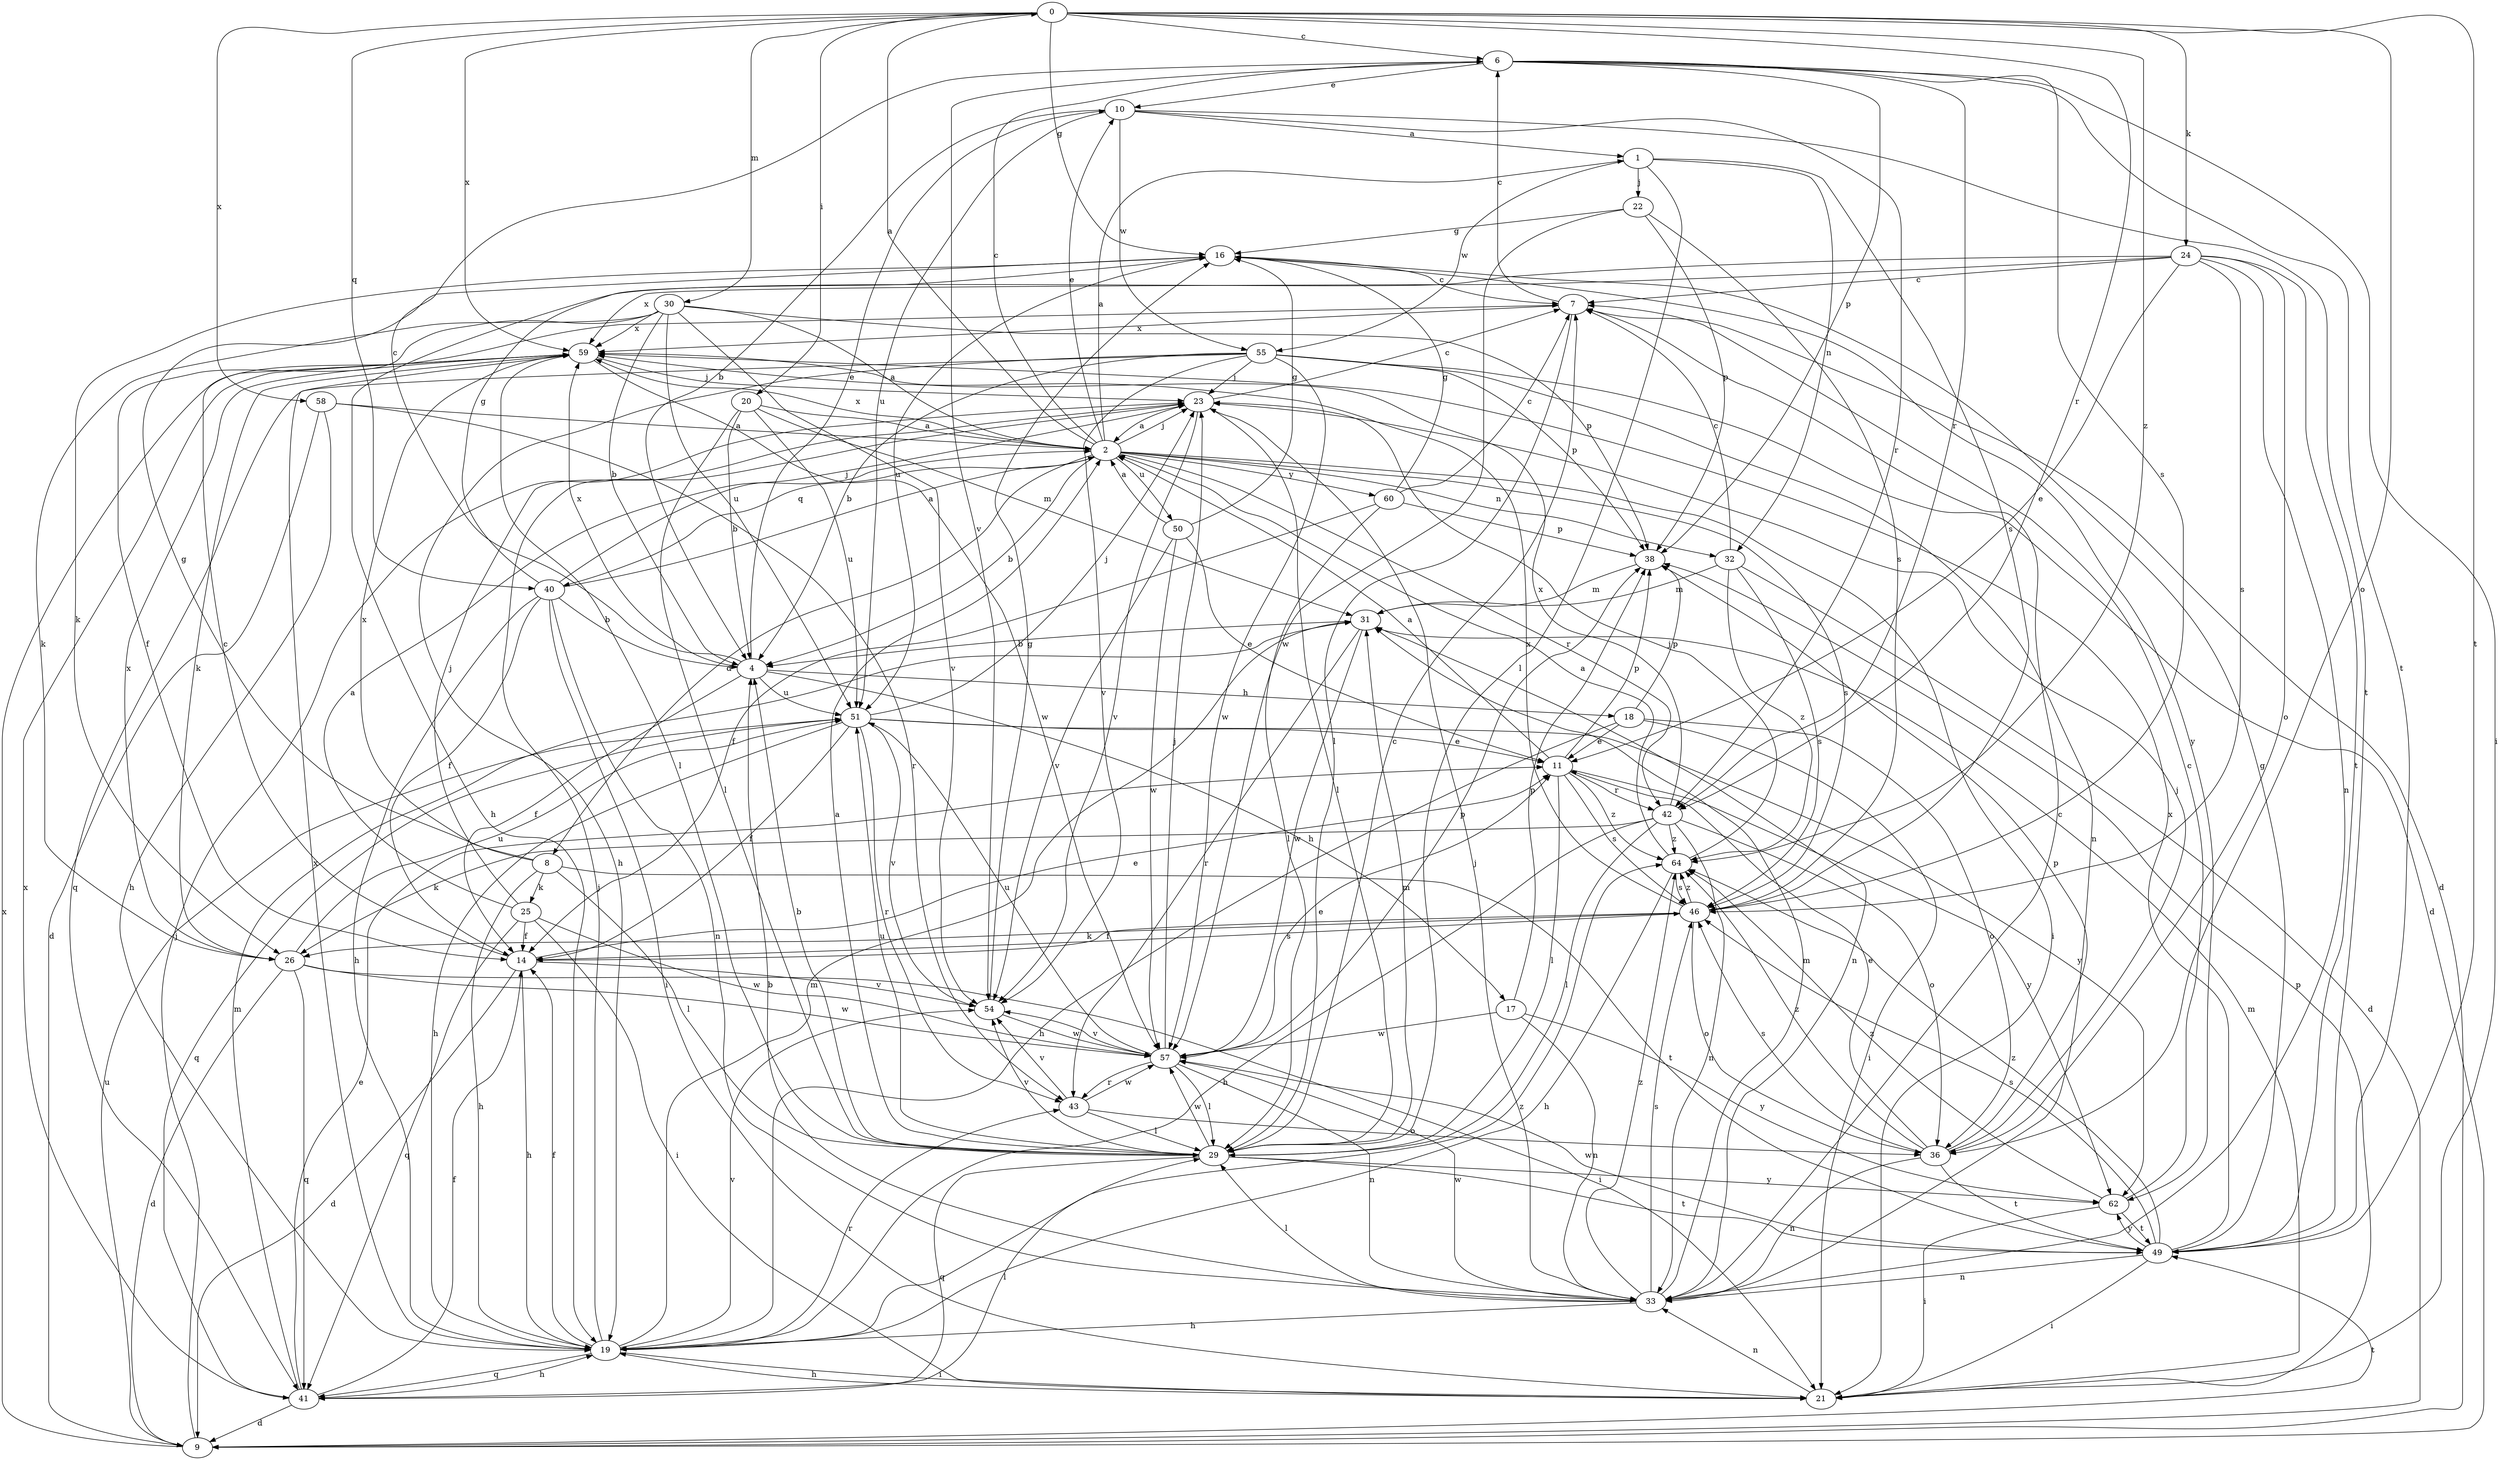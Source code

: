 strict digraph  {
0;
1;
2;
4;
6;
7;
8;
9;
10;
11;
14;
16;
17;
18;
19;
20;
21;
22;
23;
24;
25;
26;
29;
30;
31;
32;
33;
36;
38;
40;
41;
42;
43;
46;
49;
50;
51;
54;
55;
57;
58;
59;
60;
62;
64;
0 -> 6  [label=c];
0 -> 16  [label=g];
0 -> 20  [label=i];
0 -> 24  [label=k];
0 -> 30  [label=m];
0 -> 36  [label=o];
0 -> 40  [label=q];
0 -> 42  [label=r];
0 -> 49  [label=t];
0 -> 58  [label=x];
0 -> 59  [label=x];
0 -> 64  [label=z];
1 -> 22  [label=j];
1 -> 29  [label=l];
1 -> 32  [label=n];
1 -> 46  [label=s];
1 -> 55  [label=w];
2 -> 0  [label=a];
2 -> 1  [label=a];
2 -> 4  [label=b];
2 -> 6  [label=c];
2 -> 8  [label=d];
2 -> 10  [label=e];
2 -> 21  [label=i];
2 -> 23  [label=j];
2 -> 32  [label=n];
2 -> 40  [label=q];
2 -> 42  [label=r];
2 -> 46  [label=s];
2 -> 50  [label=u];
2 -> 59  [label=x];
2 -> 60  [label=y];
4 -> 6  [label=c];
4 -> 10  [label=e];
4 -> 14  [label=f];
4 -> 17  [label=h];
4 -> 18  [label=h];
4 -> 51  [label=u];
4 -> 59  [label=x];
6 -> 10  [label=e];
6 -> 21  [label=i];
6 -> 38  [label=p];
6 -> 42  [label=r];
6 -> 46  [label=s];
6 -> 49  [label=t];
6 -> 54  [label=v];
7 -> 6  [label=c];
7 -> 9  [label=d];
7 -> 29  [label=l];
7 -> 59  [label=x];
8 -> 16  [label=g];
8 -> 19  [label=h];
8 -> 25  [label=k];
8 -> 29  [label=l];
8 -> 49  [label=t];
8 -> 59  [label=x];
9 -> 23  [label=j];
9 -> 49  [label=t];
9 -> 51  [label=u];
9 -> 59  [label=x];
10 -> 1  [label=a];
10 -> 4  [label=b];
10 -> 42  [label=r];
10 -> 49  [label=t];
10 -> 51  [label=u];
10 -> 55  [label=w];
11 -> 2  [label=a];
11 -> 29  [label=l];
11 -> 38  [label=p];
11 -> 42  [label=r];
11 -> 46  [label=s];
11 -> 62  [label=y];
11 -> 64  [label=z];
14 -> 7  [label=c];
14 -> 9  [label=d];
14 -> 11  [label=e];
14 -> 19  [label=h];
14 -> 46  [label=s];
14 -> 54  [label=v];
16 -> 7  [label=c];
16 -> 26  [label=k];
16 -> 51  [label=u];
16 -> 62  [label=y];
17 -> 33  [label=n];
17 -> 38  [label=p];
17 -> 57  [label=w];
17 -> 62  [label=y];
18 -> 11  [label=e];
18 -> 19  [label=h];
18 -> 21  [label=i];
18 -> 36  [label=o];
18 -> 38  [label=p];
19 -> 14  [label=f];
19 -> 21  [label=i];
19 -> 23  [label=j];
19 -> 31  [label=m];
19 -> 41  [label=q];
19 -> 43  [label=r];
19 -> 54  [label=v];
19 -> 59  [label=x];
19 -> 64  [label=z];
20 -> 2  [label=a];
20 -> 4  [label=b];
20 -> 29  [label=l];
20 -> 31  [label=m];
20 -> 51  [label=u];
21 -> 19  [label=h];
21 -> 31  [label=m];
21 -> 33  [label=n];
21 -> 38  [label=p];
22 -> 16  [label=g];
22 -> 38  [label=p];
22 -> 46  [label=s];
22 -> 57  [label=w];
23 -> 2  [label=a];
23 -> 7  [label=c];
23 -> 29  [label=l];
23 -> 54  [label=v];
24 -> 7  [label=c];
24 -> 11  [label=e];
24 -> 19  [label=h];
24 -> 33  [label=n];
24 -> 36  [label=o];
24 -> 46  [label=s];
24 -> 49  [label=t];
24 -> 59  [label=x];
25 -> 2  [label=a];
25 -> 14  [label=f];
25 -> 21  [label=i];
25 -> 23  [label=j];
25 -> 41  [label=q];
25 -> 57  [label=w];
26 -> 9  [label=d];
26 -> 21  [label=i];
26 -> 41  [label=q];
26 -> 51  [label=u];
26 -> 57  [label=w];
26 -> 59  [label=x];
29 -> 2  [label=a];
29 -> 4  [label=b];
29 -> 7  [label=c];
29 -> 31  [label=m];
29 -> 41  [label=q];
29 -> 49  [label=t];
29 -> 51  [label=u];
29 -> 54  [label=v];
29 -> 57  [label=w];
29 -> 62  [label=y];
30 -> 2  [label=a];
30 -> 4  [label=b];
30 -> 14  [label=f];
30 -> 26  [label=k];
30 -> 38  [label=p];
30 -> 51  [label=u];
30 -> 54  [label=v];
30 -> 59  [label=x];
31 -> 4  [label=b];
31 -> 33  [label=n];
31 -> 43  [label=r];
31 -> 57  [label=w];
32 -> 7  [label=c];
32 -> 9  [label=d];
32 -> 31  [label=m];
32 -> 46  [label=s];
32 -> 64  [label=z];
33 -> 4  [label=b];
33 -> 7  [label=c];
33 -> 19  [label=h];
33 -> 23  [label=j];
33 -> 29  [label=l];
33 -> 31  [label=m];
33 -> 46  [label=s];
33 -> 57  [label=w];
33 -> 64  [label=z];
36 -> 11  [label=e];
36 -> 23  [label=j];
36 -> 33  [label=n];
36 -> 38  [label=p];
36 -> 46  [label=s];
36 -> 49  [label=t];
36 -> 64  [label=z];
38 -> 31  [label=m];
40 -> 2  [label=a];
40 -> 4  [label=b];
40 -> 14  [label=f];
40 -> 16  [label=g];
40 -> 19  [label=h];
40 -> 21  [label=i];
40 -> 23  [label=j];
40 -> 33  [label=n];
41 -> 9  [label=d];
41 -> 11  [label=e];
41 -> 14  [label=f];
41 -> 19  [label=h];
41 -> 29  [label=l];
41 -> 31  [label=m];
41 -> 59  [label=x];
42 -> 19  [label=h];
42 -> 26  [label=k];
42 -> 29  [label=l];
42 -> 33  [label=n];
42 -> 36  [label=o];
42 -> 59  [label=x];
42 -> 64  [label=z];
43 -> 29  [label=l];
43 -> 36  [label=o];
43 -> 54  [label=v];
43 -> 57  [label=w];
46 -> 14  [label=f];
46 -> 26  [label=k];
46 -> 36  [label=o];
46 -> 59  [label=x];
46 -> 64  [label=z];
49 -> 16  [label=g];
49 -> 21  [label=i];
49 -> 33  [label=n];
49 -> 46  [label=s];
49 -> 57  [label=w];
49 -> 59  [label=x];
49 -> 62  [label=y];
49 -> 64  [label=z];
50 -> 2  [label=a];
50 -> 11  [label=e];
50 -> 16  [label=g];
50 -> 54  [label=v];
50 -> 57  [label=w];
51 -> 11  [label=e];
51 -> 14  [label=f];
51 -> 19  [label=h];
51 -> 23  [label=j];
51 -> 41  [label=q];
51 -> 43  [label=r];
51 -> 54  [label=v];
51 -> 62  [label=y];
54 -> 16  [label=g];
54 -> 57  [label=w];
55 -> 4  [label=b];
55 -> 9  [label=d];
55 -> 19  [label=h];
55 -> 23  [label=j];
55 -> 33  [label=n];
55 -> 38  [label=p];
55 -> 41  [label=q];
55 -> 54  [label=v];
55 -> 57  [label=w];
57 -> 11  [label=e];
57 -> 23  [label=j];
57 -> 29  [label=l];
57 -> 33  [label=n];
57 -> 38  [label=p];
57 -> 43  [label=r];
57 -> 51  [label=u];
57 -> 54  [label=v];
58 -> 2  [label=a];
58 -> 9  [label=d];
58 -> 19  [label=h];
58 -> 43  [label=r];
59 -> 23  [label=j];
59 -> 26  [label=k];
59 -> 29  [label=l];
59 -> 57  [label=w];
60 -> 7  [label=c];
60 -> 14  [label=f];
60 -> 16  [label=g];
60 -> 29  [label=l];
60 -> 38  [label=p];
62 -> 7  [label=c];
62 -> 21  [label=i];
62 -> 49  [label=t];
62 -> 64  [label=z];
64 -> 2  [label=a];
64 -> 19  [label=h];
64 -> 23  [label=j];
64 -> 46  [label=s];
}
